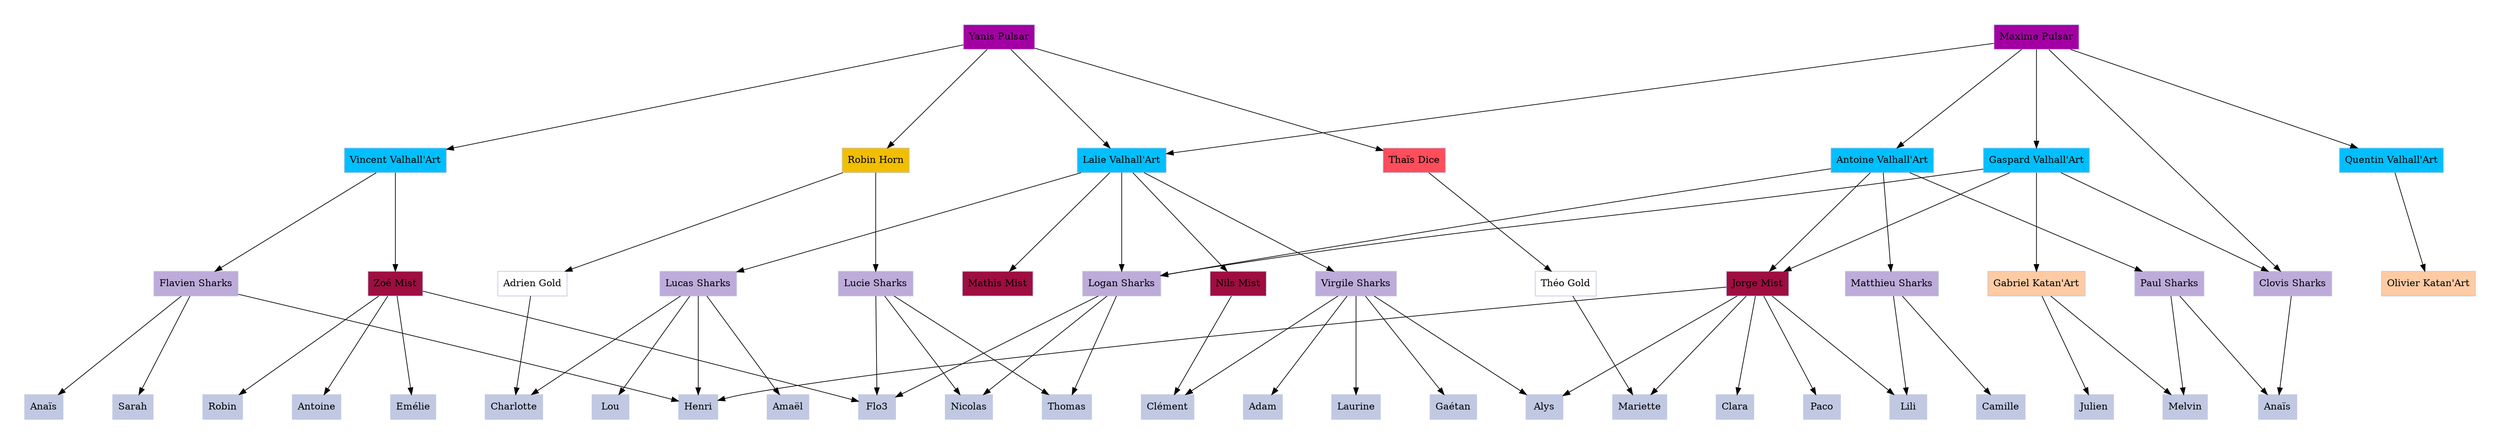/*
Il y a deux étapes :
    - Ajouter le lien de fillotage dans la liste en dessous (voir syntaxe plus bas)
    - Ajouter le nom de la personne dans la promo correspondante
*/

/*
ou
Si nom en plusieurs mots, mettre entre guillemets : ex "Antoine Moran" (VAUT AUSSI A DROITE). Ex :

*/


digraph G {


# Ajoutez vos fillotages ici (je les commiterai dans 2 ans) :

node[color = "#c1c9e2", style=filled, shape=rectangle];
graph [pad="0.5", nodesep="1", ranksep="2"];
"Antoine Valhall'Art" -> {"Jorge Mist", "Logan Sharks", "Matthieu Sharks", "Paul Sharks"}
"Gaspard Valhall'Art" -> {"Logan Sharks", "Jorge Mist", "Clovis Sharks", "Gabriel Katan'Art"}
"Lucie Sharks" -> {"Nicolas", "Thomas", "Flo3"}
"Lalie Valhall'Art" -> {"Virgile Sharks", "Lucas Sharks", "Logan Sharks", "Nils Mist", "Mathis Mist"}
"Quentin Valhall'Art" -> "Olivier Katan'Art"
"Maxime Pulsar" -> {"Lalie Valhall'Art", "Quentin Valhall'Art", "Antoine Valhall'Art", "Gaspard Valhall'Art", "Clovis Sharks"}
"Yanis Pulsar" -> {"Lalie Valhall'Art", "Robin Horn", "Vincent Valhall'Art", "Thaïs Dice"}
"Thaïs Dice" -> {"Théo Gold"}
"Robin Horn" -> {"Lucie Sharks", "Adrien Gold"}
"Vincent Valhall'Art" -> {"Flavien Sharks", "Zoé Mist"}
"Jorge Mist" -> {"Henri", "Clara", "Alys", "Paco", "Mariette", "Lili"}
"Virgile Sharks" -> {"Alys", "Clément", "Adam", "Laurine", "Gaétan"}
"Flavien Sharks" -> {"Henri", "Anaïs1", "Sarah"}
"Logan Sharks" -> {"Nicolas", "Thomas", "Flo3"}
"Matthieu Sharks" -> {"Lili", "Camille"}
"Clovis Sharks" -> {"Anaïs2"}
"Paul Sharks" -> {"Anaïs2", "Melvin"}
"Gabriel Katan'Art" -> {"Julien", "Melvin"}
"Lucas Sharks" -> {"Charlotte", "Lou", "Amaël", "Henri"}
"Nils Mist" -> {"Clément"}
"Zoé Mist" -> {"Robin", "Antoine", "Flo3", "Emélie"}
"Adrien Gold" -> {"Charlotte"}
"Théo Gold" -> {"Mariette"}


##################################
#Zone de non droit

/*
"Flavien Sharks" -> {"Antoine Valhall'Art"} [style=dotted]
"Lalie Valhall'Art" -> {"Zoé Mist"} [style=dotted]
"Jorge Mist" -> {"Lucas Sharks"}
*/

##################################

# Mettez votre nom dans la bonne promo pour l'alignement
# Promo 2015
{
}
# Promo 2016
{
}
{
}
# Promo 2018
{
}
# Promo 2019
{
}
# Promo 2020
{
}
# Promo 2021
{
}
# Promo 2022
{
"Yanis Pulsar" "Maxime Pulsar"}
# Promo 2023
{
"Thaïs Dice" "Robin Horn" "Vincent Valhall'Art" "Quentin Valhall'Art" "Antoine Valhall'Art" "Lalie Valhall'Art" "Gaspard Valhall'Art"}
# Promo 2024
{
"Lucie Sharks" "Adrien Gold" "Flavien Sharks" "Zoé Mist" "Nils Mist" "Olivier Katan'Art" "Paul Sharks" "Matthieu Sharks" "Lucas Sharks" "Logan Sharks" "Virgile Sharks" "Clovis Sharks" "Gabriel Katan'Art" "Jorge Mist" "Théo Gold" "Mathis Mist"}
# Promo 2025
{
"Henri" "Clara" "Anaïs1" "Sarah" "Alys" "Nicolas" "Flo3" "Anaïs2" "Camille" "Thomas" "Mariette" "Paco" "Lili" "Julien" "Melvin" "Amaël" "Lou" "Charlotte" "Clément" "Emélie" "Antoine" "Robin" "Adam" "Gaétan" "Laurine"}
#Pas besoin de toucher ici, le programme s'en charge
    "Yanis Pulsar"[fillcolor="#a300a3"]
    "Maxime Pulsar"[fillcolor="#a300a3"]
    "Thaïs Dice"[fillcolor="#ff4d5c"]
    "Robin Horn"[fillcolor="#f2be00"]
    "Vincent Valhall'Art"[fillcolor="#00BFFF"]
    "Quentin Valhall'Art"[fillcolor="#00BFFF"]
    "Antoine Valhall'Art"[fillcolor="#00BFFF"]
    "Lalie Valhall'Art"[fillcolor="#00BFFF"]
    "Gaspard Valhall'Art"[fillcolor="#00BFFF"]
    "Lucie Sharks"[fillcolor="#bdabda"]
    "Adrien Gold"[fillcolor="#ffffff"]
    "Flavien Sharks"[fillcolor="#bdabda"]
    "Zoé Mist"[fillcolor="#9e0e40"]
    "Nils Mist"[fillcolor="#9e0e40"]
    "Olivier Katan'Art"[fillcolor="#ffcba4"]
    "Paul Sharks"[fillcolor="#bdabda"]
    "Matthieu Sharks"[fillcolor="#bdabda"]
    "Lucas Sharks"[fillcolor="#bdabda"]
    "Logan Sharks"[fillcolor="#bdabda"]
    "Virgile Sharks"[fillcolor="#bdabda"]
    "Clovis Sharks"[fillcolor="#bdabda"]
    "Gabriel Katan'Art"[fillcolor="#ffcba4"]
    "Jorge Mist"[fillcolor="#9e0e40"]
    "Théo Gold"[fillcolor="#ffffff"]
    "Mathis Mist"[fillcolor="#9e0e40"]
    "Henri"[fillcolor=""]
    "Clara"[fillcolor=""]
    "Anaïs1"[fillcolor=""][label="Anaïs"]
    "Alys"[fillcolor=""]
    "Nicolas"[fillcolor=""]
    "Flo3"[fillcolor=""]
    "Anaïs2"[fillcolor=""][label="Anaïs"]
    "Mariette"[fillcolor=""]
    "Paco"[fillcolor=""]
    "Lili"[fillcolor=""]
    "Julien"[fillcolor=""]
    "Melvin"[fillcolor=""]
    "Amaël"[fillcolor=""]
    "Lou"[fillcolor=""]
    "Charlotte"[fillcolor=""]
    "Emélie"[fillcolor=""]
    "Adam"[fillcolor=""]
    "Gaétan"[fillcolor=""]
    "Laurine"[fillcolor=""]
}
